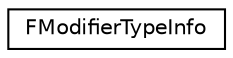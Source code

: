 digraph G
{
  edge [fontname="Helvetica",fontsize="10",labelfontname="Helvetica",labelfontsize="10"];
  node [fontname="Helvetica",fontsize="10",shape=record];
  rankdir=LR;
  Node1 [label="FModifierTypeInfo",height=0.2,width=0.4,color="black", fillcolor="white", style="filled",URL="$d9/daa/structFModifierTypeInfo.html"];
}
